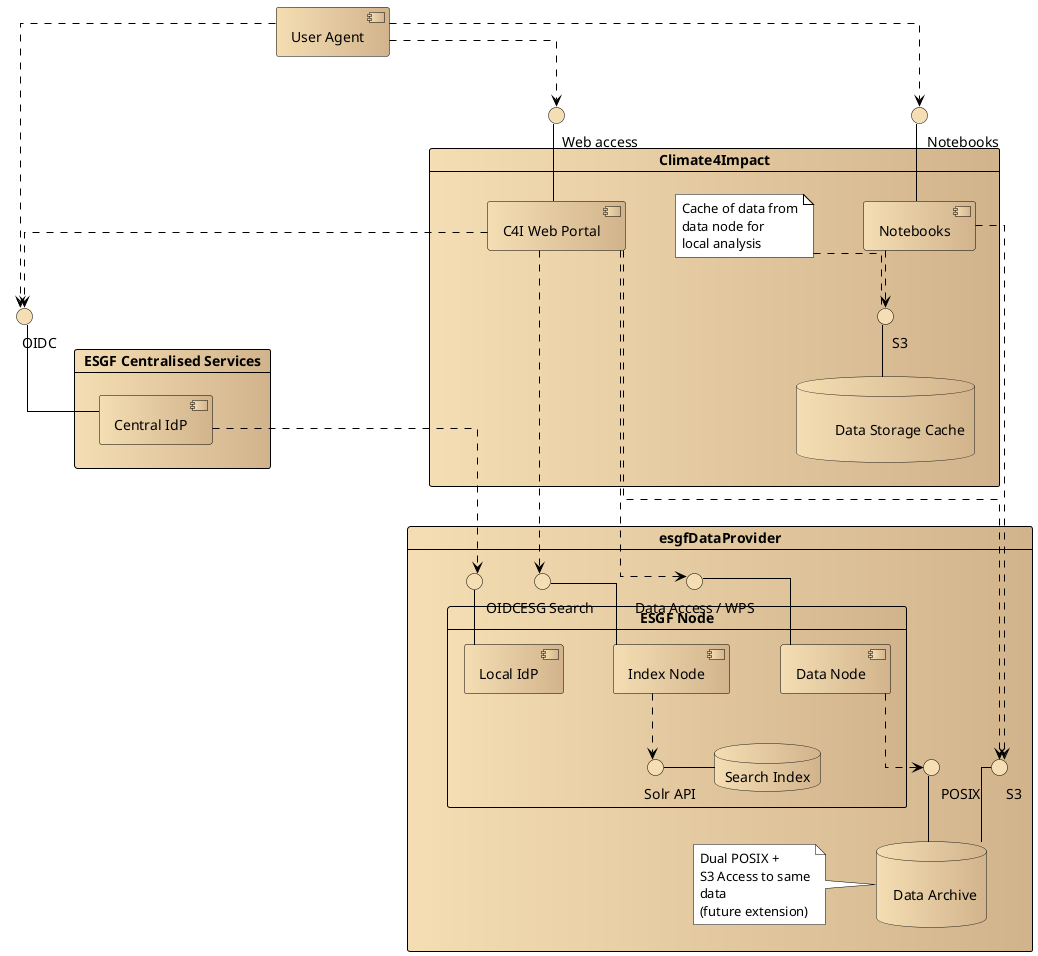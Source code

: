 @startuml enesArchitectureDesignPlans

' Set a style similar to Enterprise Architect
skinparam ranksep 50
skinparam nodesep 50
skinparam card {
  BorderColor black
  BackgroundColor wheat|Tan
}
skinparam component {
  BorderColor black
  BackgroundColor wheat|Tan
}

skinparam database {
    BackgroundColor wheat|Tan
}
skinparam interface {
    BorderColor black
    BackgroundColor wheat
}
skinparam note {
    BorderColor black
    BackgroundColor white
}
skinparam ArrowColor black
' This setting alone completely compacts and tidies the diagram!!
skinparam linetype ortho

component "User Agent" as userAgent

card "ESGF Centralised Services" as esgfCentralisedSrvcs {
    component "Central IdP" as esgfCentralIdP
}

interface "\tOIDC" as esgfCentralIdpIface
esgfCentralIdpIface -down- esgfCentralIdP

' Placement setting to ensure interface is displayed directly above
esgfCentralIdpIface -[hidden]- esgfCentralIdP


' Placement - ESGF services above esgfDataProvider
esgfCentralisedSrvcs -[hidden]- esgfDataProvider

card "Data Provider" as esgfDataProvider {   
    database storage [
        
          Data Archive

    ] 

    card "ESGF Node" as cedaArchive {
        component "Data Node" as dataAccessServices
        component "Local IdP" as localIdP
        component "Index Node" as esgfSearchSrvc

        database searchIndex [
            Search Index
        ]

        interface "\tSolr API" as searchIndexIface
        searchIndexIface -right- searchIndex

        esgfSearchSrvc .down.> searchIndexIface
        esgfSearchSrvc -[hidden]- searchIndexIface
    }
    interface "\tESG Search" as esgfSearchSrvcIface
    esgfSearchSrvcIface -down- esgfSearchSrvc

    ' Placement setting to ensure interface is displayed directly below
    esgfSearchSrvc -[hidden]- esgfSearchSrvcIface

    ' CEDA Archive interfaces
    interface "Data Access / WPS" as dataAccessIface
    interface "\t\tOIDC" as localIdPIface
    localIdPIface -- localIdP

    esgfCentralIdP .down.> localIdPIface

    ' Align placement
    esgfCentralIdP -[hidden]- localIdPIface

    ' Storage interfaces
    interface "\tS3" as s3Iface
    interface "\t\tPOSIX" as posixIface

    note left of storage : Dual POSIX +\nS3 Access to same\ndata\n(future extension)
    posixIface -down- storage
    s3Iface -down- storage

    ' Alignment
    posixIface -[hidden]- storage
    
    ' Services using POSIX storage interface
    dataAccessServices .down.> posixIface

    dataAccessIface -down- dataAccessServices

    ' Alignment
    dataAccessIface -[hidden]- dataAccessServices

    dataAccessServices -[hidden]- storage
}

card "Climate4Impact" as c4I {
    component "C4I Web Portal" as c4iWebClnt
    component "Notebooks" as jupyter 
    'note left of jupyter : Self-managed /\nper project
    database cacheStorage [

        Data Storage Cache

    ] 
    interface "\tS3" as cacheS3Iface

    note top of cacheS3Iface : Cache of data from\ndata node for\nlocal analysis
    cacheS3Iface -down- cacheStorage
    
    ' Alignment
    cacheS3Iface -[hidden]- cacheStorage

    jupyter .down.> cacheS3Iface
    jupyter -[hidden]- cacheS3Iface
}

' jupyter
interface "\t\t\tNotebooks" as jupyterIface
jupyterIface -down- jupyter

' Positioning
jupyterIface -[hidden]- jupyter

jupyter .down.> s3Iface

interface "\t\t\tWeb access" as c4iWebClntIface

c4iWebClntIface -down- c4iWebClnt
c4iWebClntIface -[hidden]- c4iWebClnt

userAgent -[hidden]- esgfCentralisedSrvcs
userAgent .down.> jupyterIface
userAgent .down.> c4iWebClntIface
userAgent .down.> esgfCentralIdpIface

c4I -[hidden]- esgfCentralisedSrvcs
c4iWebClnt -[hidden]- esgfCentralisedSrvcs
c4iWebClnt -[hidden]- esgfDataProvider
c4iWebClnt .down.> dataAccessIface
c4iWebClnt -[hidden]- dataAccessIface
c4iWebClnt .down.> s3Iface
c4iWebClnt -[hidden]- s3Iface
c4iWebClnt .down.> esgfSearchSrvcIface
c4iWebClnt -[hidden]- esgfSearchSrvcIface
c4iWebClnt .down.> esgfCentralIdpIface
c4iWebClnt -[hidden]- esgfCentralIdpIface
@enduml